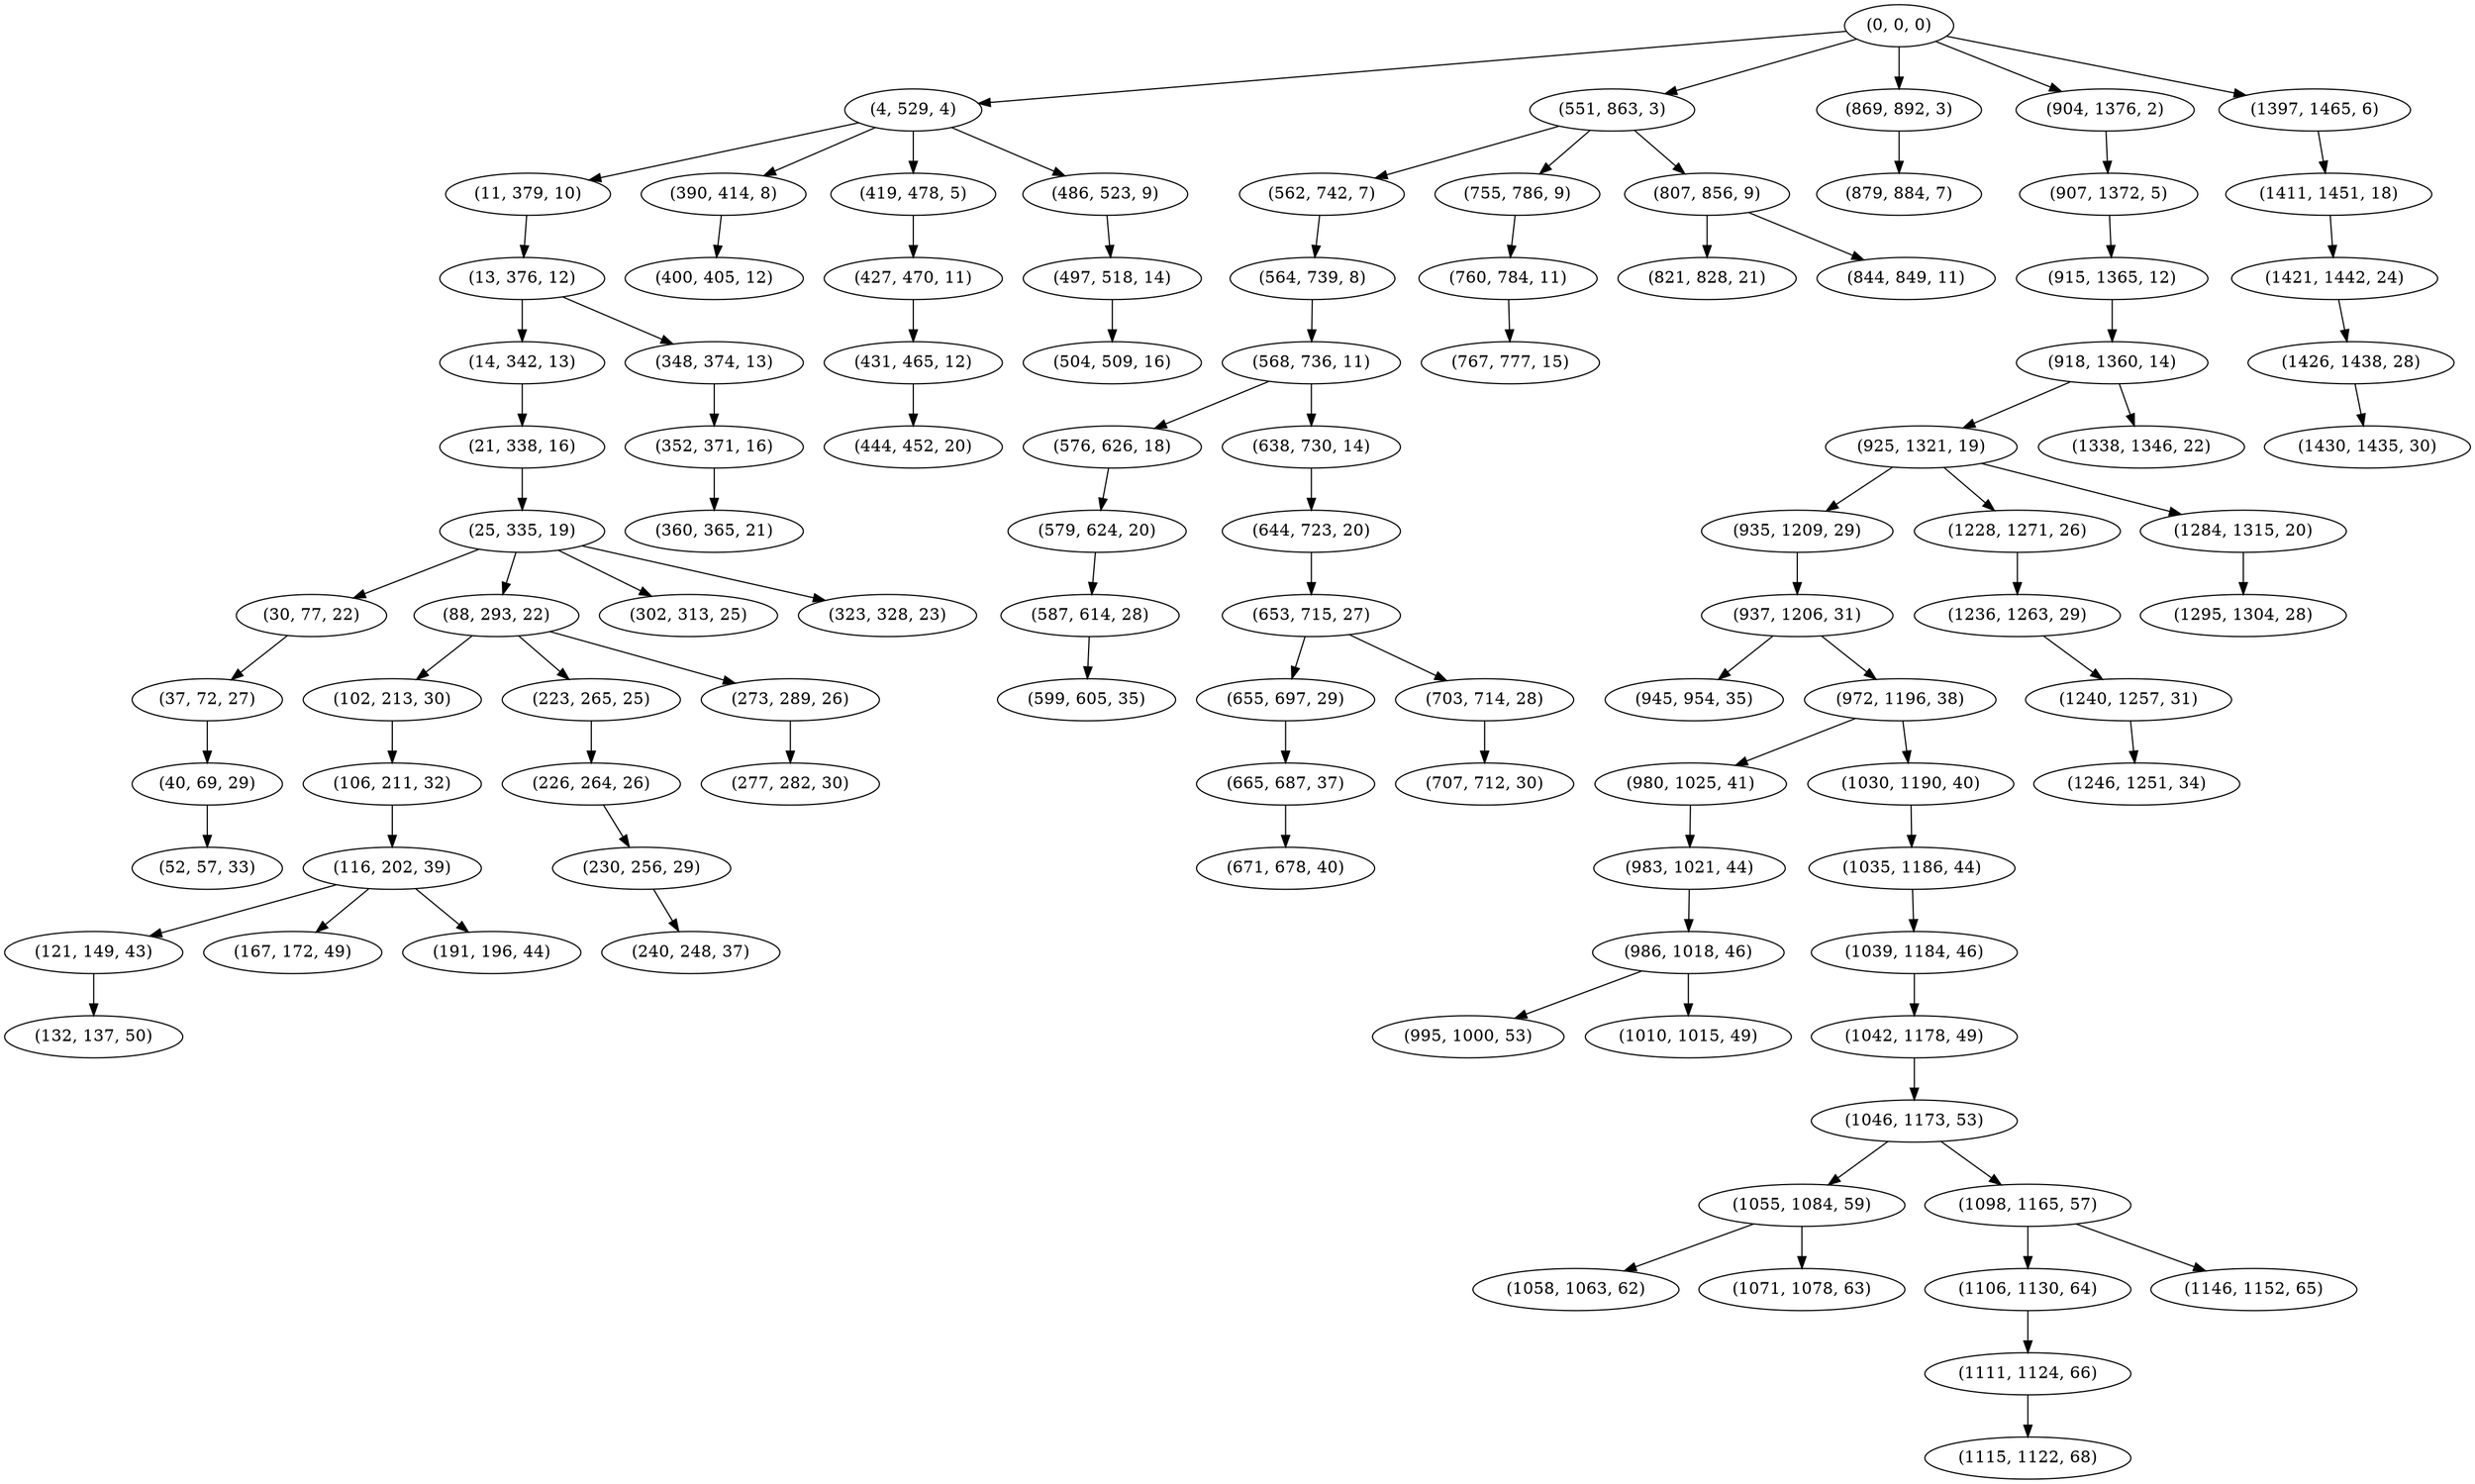 digraph tree {
    "(0, 0, 0)";
    "(4, 529, 4)";
    "(11, 379, 10)";
    "(13, 376, 12)";
    "(14, 342, 13)";
    "(21, 338, 16)";
    "(25, 335, 19)";
    "(30, 77, 22)";
    "(37, 72, 27)";
    "(40, 69, 29)";
    "(52, 57, 33)";
    "(88, 293, 22)";
    "(102, 213, 30)";
    "(106, 211, 32)";
    "(116, 202, 39)";
    "(121, 149, 43)";
    "(132, 137, 50)";
    "(167, 172, 49)";
    "(191, 196, 44)";
    "(223, 265, 25)";
    "(226, 264, 26)";
    "(230, 256, 29)";
    "(240, 248, 37)";
    "(273, 289, 26)";
    "(277, 282, 30)";
    "(302, 313, 25)";
    "(323, 328, 23)";
    "(348, 374, 13)";
    "(352, 371, 16)";
    "(360, 365, 21)";
    "(390, 414, 8)";
    "(400, 405, 12)";
    "(419, 478, 5)";
    "(427, 470, 11)";
    "(431, 465, 12)";
    "(444, 452, 20)";
    "(486, 523, 9)";
    "(497, 518, 14)";
    "(504, 509, 16)";
    "(551, 863, 3)";
    "(562, 742, 7)";
    "(564, 739, 8)";
    "(568, 736, 11)";
    "(576, 626, 18)";
    "(579, 624, 20)";
    "(587, 614, 28)";
    "(599, 605, 35)";
    "(638, 730, 14)";
    "(644, 723, 20)";
    "(653, 715, 27)";
    "(655, 697, 29)";
    "(665, 687, 37)";
    "(671, 678, 40)";
    "(703, 714, 28)";
    "(707, 712, 30)";
    "(755, 786, 9)";
    "(760, 784, 11)";
    "(767, 777, 15)";
    "(807, 856, 9)";
    "(821, 828, 21)";
    "(844, 849, 11)";
    "(869, 892, 3)";
    "(879, 884, 7)";
    "(904, 1376, 2)";
    "(907, 1372, 5)";
    "(915, 1365, 12)";
    "(918, 1360, 14)";
    "(925, 1321, 19)";
    "(935, 1209, 29)";
    "(937, 1206, 31)";
    "(945, 954, 35)";
    "(972, 1196, 38)";
    "(980, 1025, 41)";
    "(983, 1021, 44)";
    "(986, 1018, 46)";
    "(995, 1000, 53)";
    "(1010, 1015, 49)";
    "(1030, 1190, 40)";
    "(1035, 1186, 44)";
    "(1039, 1184, 46)";
    "(1042, 1178, 49)";
    "(1046, 1173, 53)";
    "(1055, 1084, 59)";
    "(1058, 1063, 62)";
    "(1071, 1078, 63)";
    "(1098, 1165, 57)";
    "(1106, 1130, 64)";
    "(1111, 1124, 66)";
    "(1115, 1122, 68)";
    "(1146, 1152, 65)";
    "(1228, 1271, 26)";
    "(1236, 1263, 29)";
    "(1240, 1257, 31)";
    "(1246, 1251, 34)";
    "(1284, 1315, 20)";
    "(1295, 1304, 28)";
    "(1338, 1346, 22)";
    "(1397, 1465, 6)";
    "(1411, 1451, 18)";
    "(1421, 1442, 24)";
    "(1426, 1438, 28)";
    "(1430, 1435, 30)";
    "(0, 0, 0)" -> "(4, 529, 4)";
    "(0, 0, 0)" -> "(551, 863, 3)";
    "(0, 0, 0)" -> "(869, 892, 3)";
    "(0, 0, 0)" -> "(904, 1376, 2)";
    "(0, 0, 0)" -> "(1397, 1465, 6)";
    "(4, 529, 4)" -> "(11, 379, 10)";
    "(4, 529, 4)" -> "(390, 414, 8)";
    "(4, 529, 4)" -> "(419, 478, 5)";
    "(4, 529, 4)" -> "(486, 523, 9)";
    "(11, 379, 10)" -> "(13, 376, 12)";
    "(13, 376, 12)" -> "(14, 342, 13)";
    "(13, 376, 12)" -> "(348, 374, 13)";
    "(14, 342, 13)" -> "(21, 338, 16)";
    "(21, 338, 16)" -> "(25, 335, 19)";
    "(25, 335, 19)" -> "(30, 77, 22)";
    "(25, 335, 19)" -> "(88, 293, 22)";
    "(25, 335, 19)" -> "(302, 313, 25)";
    "(25, 335, 19)" -> "(323, 328, 23)";
    "(30, 77, 22)" -> "(37, 72, 27)";
    "(37, 72, 27)" -> "(40, 69, 29)";
    "(40, 69, 29)" -> "(52, 57, 33)";
    "(88, 293, 22)" -> "(102, 213, 30)";
    "(88, 293, 22)" -> "(223, 265, 25)";
    "(88, 293, 22)" -> "(273, 289, 26)";
    "(102, 213, 30)" -> "(106, 211, 32)";
    "(106, 211, 32)" -> "(116, 202, 39)";
    "(116, 202, 39)" -> "(121, 149, 43)";
    "(116, 202, 39)" -> "(167, 172, 49)";
    "(116, 202, 39)" -> "(191, 196, 44)";
    "(121, 149, 43)" -> "(132, 137, 50)";
    "(223, 265, 25)" -> "(226, 264, 26)";
    "(226, 264, 26)" -> "(230, 256, 29)";
    "(230, 256, 29)" -> "(240, 248, 37)";
    "(273, 289, 26)" -> "(277, 282, 30)";
    "(348, 374, 13)" -> "(352, 371, 16)";
    "(352, 371, 16)" -> "(360, 365, 21)";
    "(390, 414, 8)" -> "(400, 405, 12)";
    "(419, 478, 5)" -> "(427, 470, 11)";
    "(427, 470, 11)" -> "(431, 465, 12)";
    "(431, 465, 12)" -> "(444, 452, 20)";
    "(486, 523, 9)" -> "(497, 518, 14)";
    "(497, 518, 14)" -> "(504, 509, 16)";
    "(551, 863, 3)" -> "(562, 742, 7)";
    "(551, 863, 3)" -> "(755, 786, 9)";
    "(551, 863, 3)" -> "(807, 856, 9)";
    "(562, 742, 7)" -> "(564, 739, 8)";
    "(564, 739, 8)" -> "(568, 736, 11)";
    "(568, 736, 11)" -> "(576, 626, 18)";
    "(568, 736, 11)" -> "(638, 730, 14)";
    "(576, 626, 18)" -> "(579, 624, 20)";
    "(579, 624, 20)" -> "(587, 614, 28)";
    "(587, 614, 28)" -> "(599, 605, 35)";
    "(638, 730, 14)" -> "(644, 723, 20)";
    "(644, 723, 20)" -> "(653, 715, 27)";
    "(653, 715, 27)" -> "(655, 697, 29)";
    "(653, 715, 27)" -> "(703, 714, 28)";
    "(655, 697, 29)" -> "(665, 687, 37)";
    "(665, 687, 37)" -> "(671, 678, 40)";
    "(703, 714, 28)" -> "(707, 712, 30)";
    "(755, 786, 9)" -> "(760, 784, 11)";
    "(760, 784, 11)" -> "(767, 777, 15)";
    "(807, 856, 9)" -> "(821, 828, 21)";
    "(807, 856, 9)" -> "(844, 849, 11)";
    "(869, 892, 3)" -> "(879, 884, 7)";
    "(904, 1376, 2)" -> "(907, 1372, 5)";
    "(907, 1372, 5)" -> "(915, 1365, 12)";
    "(915, 1365, 12)" -> "(918, 1360, 14)";
    "(918, 1360, 14)" -> "(925, 1321, 19)";
    "(918, 1360, 14)" -> "(1338, 1346, 22)";
    "(925, 1321, 19)" -> "(935, 1209, 29)";
    "(925, 1321, 19)" -> "(1228, 1271, 26)";
    "(925, 1321, 19)" -> "(1284, 1315, 20)";
    "(935, 1209, 29)" -> "(937, 1206, 31)";
    "(937, 1206, 31)" -> "(945, 954, 35)";
    "(937, 1206, 31)" -> "(972, 1196, 38)";
    "(972, 1196, 38)" -> "(980, 1025, 41)";
    "(972, 1196, 38)" -> "(1030, 1190, 40)";
    "(980, 1025, 41)" -> "(983, 1021, 44)";
    "(983, 1021, 44)" -> "(986, 1018, 46)";
    "(986, 1018, 46)" -> "(995, 1000, 53)";
    "(986, 1018, 46)" -> "(1010, 1015, 49)";
    "(1030, 1190, 40)" -> "(1035, 1186, 44)";
    "(1035, 1186, 44)" -> "(1039, 1184, 46)";
    "(1039, 1184, 46)" -> "(1042, 1178, 49)";
    "(1042, 1178, 49)" -> "(1046, 1173, 53)";
    "(1046, 1173, 53)" -> "(1055, 1084, 59)";
    "(1046, 1173, 53)" -> "(1098, 1165, 57)";
    "(1055, 1084, 59)" -> "(1058, 1063, 62)";
    "(1055, 1084, 59)" -> "(1071, 1078, 63)";
    "(1098, 1165, 57)" -> "(1106, 1130, 64)";
    "(1098, 1165, 57)" -> "(1146, 1152, 65)";
    "(1106, 1130, 64)" -> "(1111, 1124, 66)";
    "(1111, 1124, 66)" -> "(1115, 1122, 68)";
    "(1228, 1271, 26)" -> "(1236, 1263, 29)";
    "(1236, 1263, 29)" -> "(1240, 1257, 31)";
    "(1240, 1257, 31)" -> "(1246, 1251, 34)";
    "(1284, 1315, 20)" -> "(1295, 1304, 28)";
    "(1397, 1465, 6)" -> "(1411, 1451, 18)";
    "(1411, 1451, 18)" -> "(1421, 1442, 24)";
    "(1421, 1442, 24)" -> "(1426, 1438, 28)";
    "(1426, 1438, 28)" -> "(1430, 1435, 30)";
}
